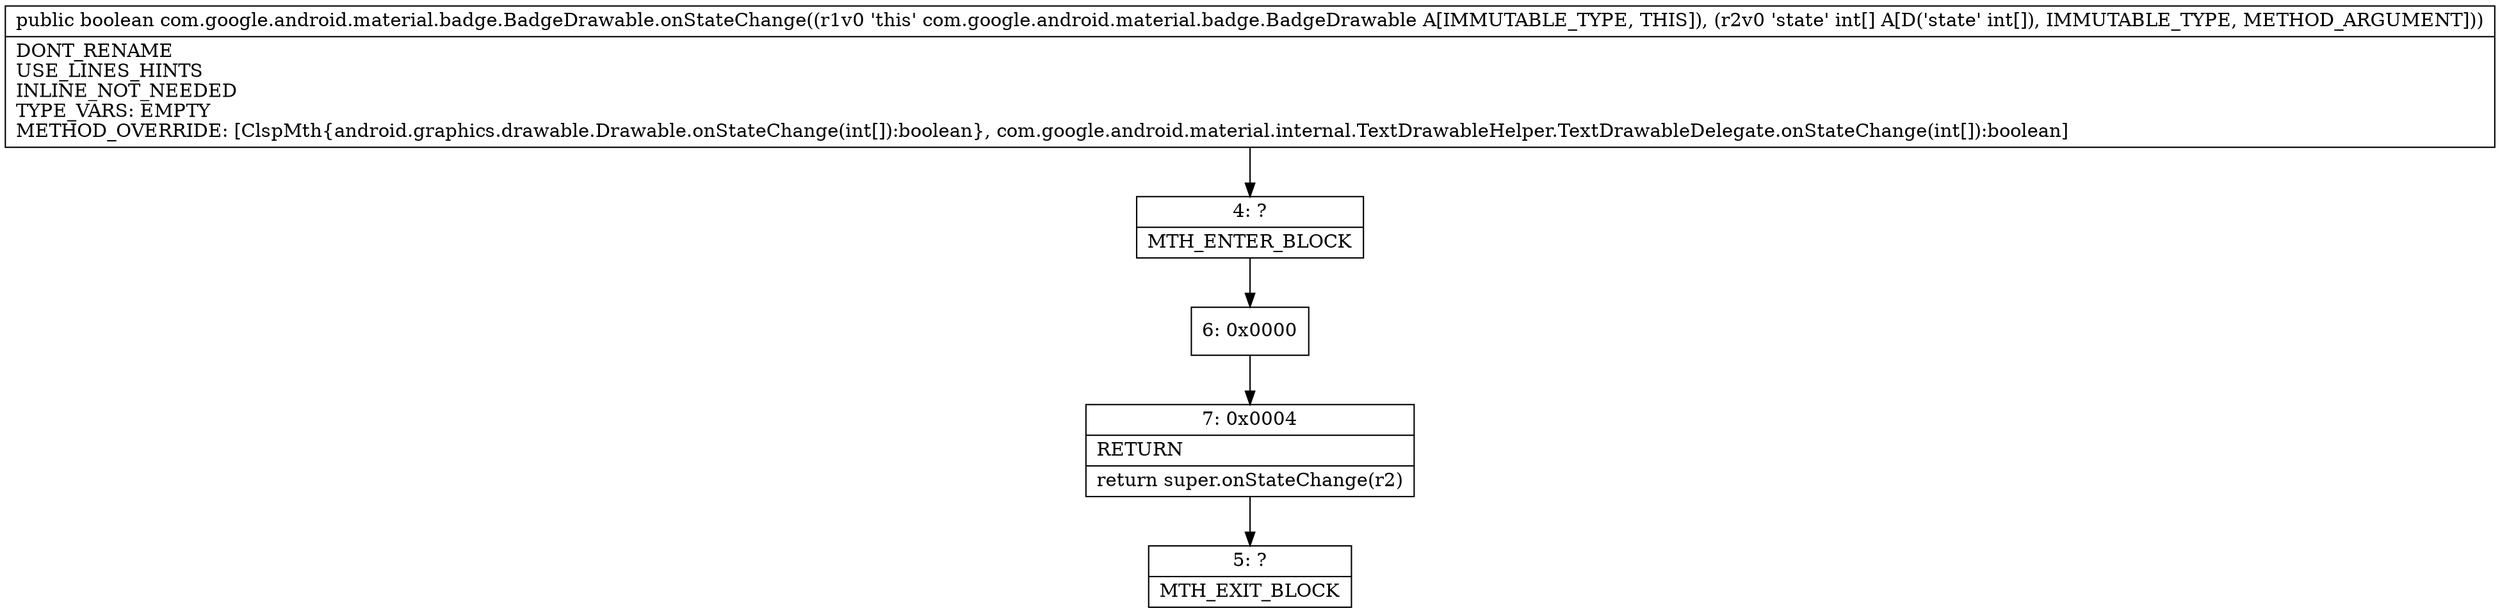 digraph "CFG forcom.google.android.material.badge.BadgeDrawable.onStateChange([I)Z" {
Node_4 [shape=record,label="{4\:\ ?|MTH_ENTER_BLOCK\l}"];
Node_6 [shape=record,label="{6\:\ 0x0000}"];
Node_7 [shape=record,label="{7\:\ 0x0004|RETURN\l|return super.onStateChange(r2)\l}"];
Node_5 [shape=record,label="{5\:\ ?|MTH_EXIT_BLOCK\l}"];
MethodNode[shape=record,label="{public boolean com.google.android.material.badge.BadgeDrawable.onStateChange((r1v0 'this' com.google.android.material.badge.BadgeDrawable A[IMMUTABLE_TYPE, THIS]), (r2v0 'state' int[] A[D('state' int[]), IMMUTABLE_TYPE, METHOD_ARGUMENT]))  | DONT_RENAME\lUSE_LINES_HINTS\lINLINE_NOT_NEEDED\lTYPE_VARS: EMPTY\lMETHOD_OVERRIDE: [ClspMth\{android.graphics.drawable.Drawable.onStateChange(int[]):boolean\}, com.google.android.material.internal.TextDrawableHelper.TextDrawableDelegate.onStateChange(int[]):boolean]\l}"];
MethodNode -> Node_4;Node_4 -> Node_6;
Node_6 -> Node_7;
Node_7 -> Node_5;
}

